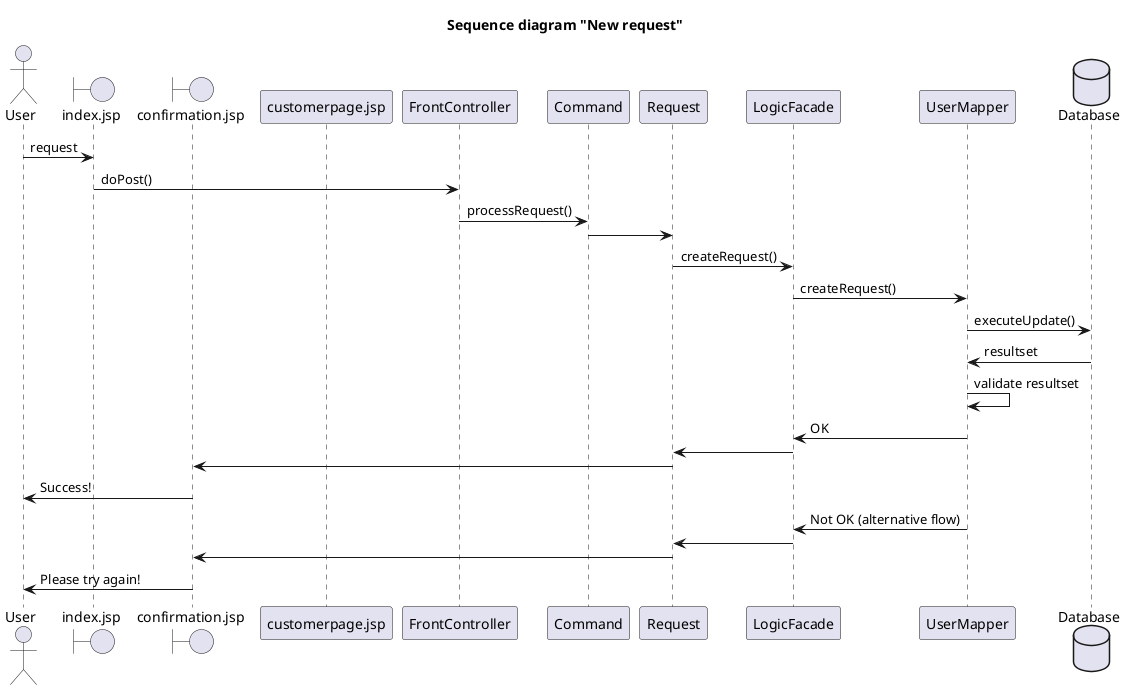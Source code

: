 @startuml

title Sequence diagram "New request"

actor User
boundary index.jsp
boundary confirmation.jsp
participant customerpage.jsp
participant FrontController
participant Command
participant Request
participant LogicFacade
participant UserMapper
database Database

User -> index.jsp : request
index.jsp -> FrontController : doPost()
FrontController -> Command : processRequest()
Command -> Request :
Request -> LogicFacade : createRequest()
LogicFacade -> UserMapper : createRequest()
UserMapper -> Database : executeUpdate()
Database -> UserMapper : resultset
UserMapper -> UserMapper : validate resultset
UserMapper -> LogicFacade : OK
LogicFacade -> Request
Request -> confirmation.jsp
confirmation.jsp -> User : Success!
UserMapper -> LogicFacade : Not OK (alternative flow)
LogicFacade -> Request
Request -> confirmation.jsp
confirmation.jsp -> User : Please try again!
@enduml
